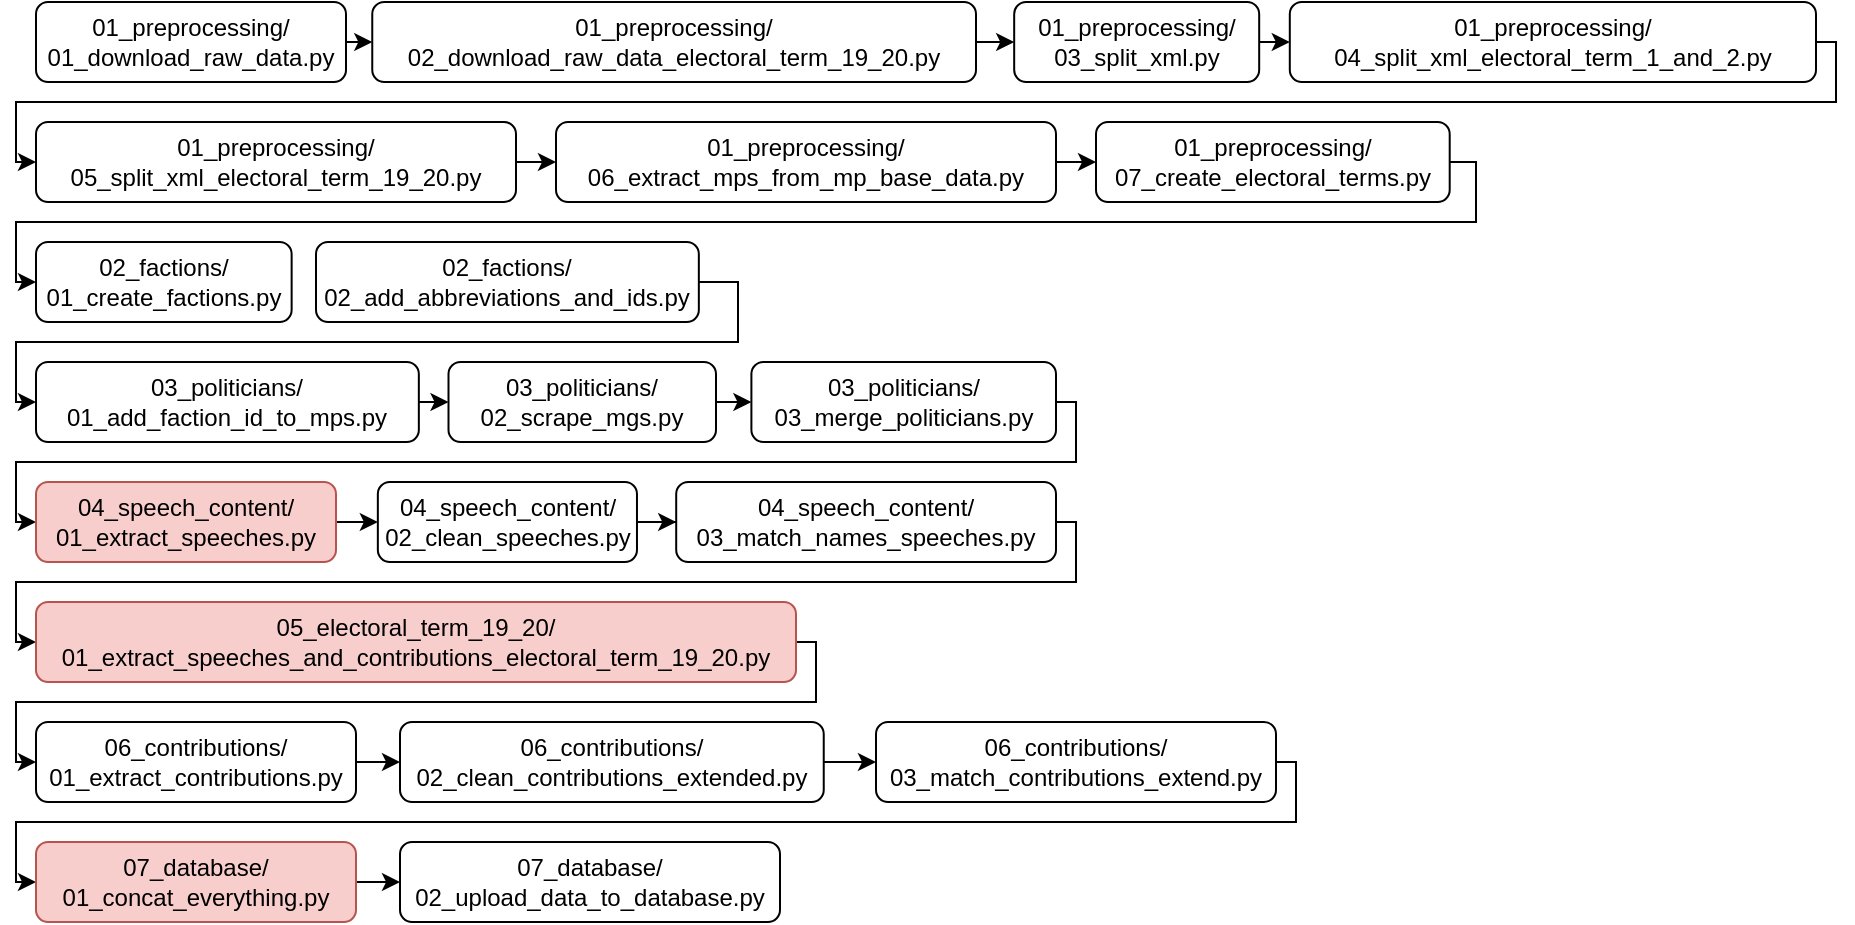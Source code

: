 <mxfile version="24.9.1">
  <diagram id="N46P--Eoy_d9tgk3Qrls" name="Page-1">
    <mxGraphModel dx="1026" dy="647" grid="1" gridSize="10" guides="1" tooltips="1" connect="1" arrows="1" fold="1" page="1" pageScale="1" pageWidth="827" pageHeight="1169" math="0" shadow="0">
      <root>
        <mxCell id="0" />
        <mxCell id="1" parent="0" />
        <mxCell id="Yy8UinuvtfsdmuhCIqNr-40" style="edgeStyle=orthogonalEdgeStyle;rounded=0;orthogonalLoop=1;jettySize=auto;html=1;exitX=1;exitY=0.5;exitDx=0;exitDy=0;entryX=0;entryY=0.5;entryDx=0;entryDy=0;" parent="1" source="Yy8UinuvtfsdmuhCIqNr-1" target="Yy8UinuvtfsdmuhCIqNr-2" edge="1">
          <mxGeometry relative="1" as="geometry" />
        </mxCell>
        <mxCell id="Yy8UinuvtfsdmuhCIqNr-1" value="01_preprocessing/&lt;br&gt;01_download_raw_data.py" style="rounded=1;whiteSpace=wrap;html=1;" parent="1" vertex="1">
          <mxGeometry x="20" y="20" width="155" height="40" as="geometry" />
        </mxCell>
        <mxCell id="Yy8UinuvtfsdmuhCIqNr-41" style="edgeStyle=orthogonalEdgeStyle;rounded=0;orthogonalLoop=1;jettySize=auto;html=1;exitX=1;exitY=0.5;exitDx=0;exitDy=0;entryX=0;entryY=0.5;entryDx=0;entryDy=0;" parent="1" source="Yy8UinuvtfsdmuhCIqNr-2" target="Yy8UinuvtfsdmuhCIqNr-4" edge="1">
          <mxGeometry relative="1" as="geometry" />
        </mxCell>
        <mxCell id="Yy8UinuvtfsdmuhCIqNr-2" value="01_preprocessing/&lt;br&gt;02_download_raw_data_electoral_term_19_20.py" style="rounded=1;whiteSpace=wrap;html=1;" parent="1" vertex="1">
          <mxGeometry x="188.13" y="20" width="301.87" height="40" as="geometry" />
        </mxCell>
        <mxCell id="Yy8UinuvtfsdmuhCIqNr-42" style="edgeStyle=orthogonalEdgeStyle;rounded=0;orthogonalLoop=1;jettySize=auto;html=1;exitX=1;exitY=0.5;exitDx=0;exitDy=0;entryX=0;entryY=0.5;entryDx=0;entryDy=0;" parent="1" source="Yy8UinuvtfsdmuhCIqNr-4" target="Yy8UinuvtfsdmuhCIqNr-5" edge="1">
          <mxGeometry relative="1" as="geometry" />
        </mxCell>
        <mxCell id="Yy8UinuvtfsdmuhCIqNr-4" value="01_preprocessing/&lt;br&gt;03_split_xml.py" style="rounded=1;whiteSpace=wrap;html=1;" parent="1" vertex="1">
          <mxGeometry x="509.09" y="20" width="122.5" height="40" as="geometry" />
        </mxCell>
        <mxCell id="Yy8UinuvtfsdmuhCIqNr-43" style="edgeStyle=orthogonalEdgeStyle;rounded=0;orthogonalLoop=1;jettySize=auto;html=1;exitX=1;exitY=0.5;exitDx=0;exitDy=0;entryX=0;entryY=0.5;entryDx=0;entryDy=0;" parent="1" source="Yy8UinuvtfsdmuhCIqNr-5" target="Yy8UinuvtfsdmuhCIqNr-9" edge="1">
          <mxGeometry relative="1" as="geometry">
            <Array as="points">
              <mxPoint x="920" y="40" />
              <mxPoint x="920" y="70" />
              <mxPoint x="10" y="70" />
              <mxPoint x="10" y="100" />
            </Array>
          </mxGeometry>
        </mxCell>
        <mxCell id="Yy8UinuvtfsdmuhCIqNr-5" value="01_preprocessing/&lt;br&gt;04_split_xml_electoral_term_1_and_2.py" style="rounded=1;whiteSpace=wrap;html=1;" parent="1" vertex="1">
          <mxGeometry x="646.9" y="20" width="263.1" height="40" as="geometry" />
        </mxCell>
        <mxCell id="Yy8UinuvtfsdmuhCIqNr-44" style="edgeStyle=orthogonalEdgeStyle;rounded=0;orthogonalLoop=1;jettySize=auto;html=1;exitX=1;exitY=0.5;exitDx=0;exitDy=0;entryX=0;entryY=0.5;entryDx=0;entryDy=0;" parent="1" source="Yy8UinuvtfsdmuhCIqNr-9" target="Yy8UinuvtfsdmuhCIqNr-11" edge="1">
          <mxGeometry relative="1" as="geometry" />
        </mxCell>
        <mxCell id="Yy8UinuvtfsdmuhCIqNr-9" value="01_preprocessing/&lt;br&gt;05_split_xml_electoral_term_19_20.py" style="rounded=1;whiteSpace=wrap;html=1;" parent="1" vertex="1">
          <mxGeometry x="20" y="80" width="240" height="40" as="geometry" />
        </mxCell>
        <mxCell id="Yy8UinuvtfsdmuhCIqNr-45" style="edgeStyle=orthogonalEdgeStyle;rounded=0;orthogonalLoop=1;jettySize=auto;html=1;exitX=1;exitY=0.5;exitDx=0;exitDy=0;entryX=0;entryY=0.5;entryDx=0;entryDy=0;" parent="1" source="Yy8UinuvtfsdmuhCIqNr-11" target="Yy8UinuvtfsdmuhCIqNr-13" edge="1">
          <mxGeometry relative="1" as="geometry">
            <mxPoint x="520" y="99.667" as="targetPoint" />
          </mxGeometry>
        </mxCell>
        <mxCell id="Yy8UinuvtfsdmuhCIqNr-11" value="01_preprocessing/&lt;br&gt;06_extract_mps_from_mp_base_data.py" style="rounded=1;whiteSpace=wrap;html=1;" parent="1" vertex="1">
          <mxGeometry x="280" y="80" width="250" height="40" as="geometry" />
        </mxCell>
        <mxCell id="Yy8UinuvtfsdmuhCIqNr-46" style="edgeStyle=orthogonalEdgeStyle;rounded=0;orthogonalLoop=1;jettySize=auto;html=1;exitX=1;exitY=0.5;exitDx=0;exitDy=0;entryX=0;entryY=0.5;entryDx=0;entryDy=0;" parent="1" source="Yy8UinuvtfsdmuhCIqNr-13" target="Yy8UinuvtfsdmuhCIqNr-15" edge="1">
          <mxGeometry relative="1" as="geometry">
            <Array as="points">
              <mxPoint x="740" y="100" />
              <mxPoint x="740" y="130" />
              <mxPoint x="10" y="130" />
              <mxPoint x="10" y="160" />
            </Array>
          </mxGeometry>
        </mxCell>
        <mxCell id="Yy8UinuvtfsdmuhCIqNr-13" value="01_preprocessing/&lt;br&gt;07_create_electoral_terms.py" style="rounded=1;whiteSpace=wrap;html=1;" parent="1" vertex="1">
          <mxGeometry x="550" y="80" width="176.85" height="40" as="geometry" />
        </mxCell>
        <mxCell id="Yy8UinuvtfsdmuhCIqNr-15" value="02_factions/&lt;br&gt;01_create_factions.py" style="rounded=1;whiteSpace=wrap;html=1;" parent="1" vertex="1">
          <mxGeometry x="20" y="140" width="127.82" height="40" as="geometry" />
        </mxCell>
        <mxCell id="Yy8UinuvtfsdmuhCIqNr-47" style="edgeStyle=orthogonalEdgeStyle;rounded=0;orthogonalLoop=1;jettySize=auto;html=1;exitX=1;exitY=0.5;exitDx=0;exitDy=0;entryX=0;entryY=0.5;entryDx=0;entryDy=0;" parent="1" source="Yy8UinuvtfsdmuhCIqNr-17" target="Yy8UinuvtfsdmuhCIqNr-19" edge="1">
          <mxGeometry relative="1" as="geometry">
            <Array as="points">
              <mxPoint x="371" y="160" />
              <mxPoint x="371" y="190" />
              <mxPoint x="10" y="190" />
              <mxPoint x="10" y="220" />
            </Array>
          </mxGeometry>
        </mxCell>
        <mxCell id="Yy8UinuvtfsdmuhCIqNr-17" value="02_factions/&lt;br&gt;02_add_abbreviations_and_ids.py" style="rounded=1;whiteSpace=wrap;html=1;" parent="1" vertex="1">
          <mxGeometry x="160.0" y="140" width="191.42" height="40" as="geometry" />
        </mxCell>
        <mxCell id="Yy8UinuvtfsdmuhCIqNr-48" style="edgeStyle=orthogonalEdgeStyle;rounded=0;orthogonalLoop=1;jettySize=auto;html=1;exitX=1;exitY=0.5;exitDx=0;exitDy=0;entryX=0;entryY=0.5;entryDx=0;entryDy=0;" parent="1" source="Yy8UinuvtfsdmuhCIqNr-19" target="Yy8UinuvtfsdmuhCIqNr-21" edge="1">
          <mxGeometry relative="1" as="geometry" />
        </mxCell>
        <mxCell id="Yy8UinuvtfsdmuhCIqNr-19" value="03_politicians/&lt;br&gt;01_add_faction_id_to_mps.py" style="rounded=1;whiteSpace=wrap;html=1;" parent="1" vertex="1">
          <mxGeometry x="20.0" y="200" width="191.42" height="40" as="geometry" />
        </mxCell>
        <mxCell id="Yy8UinuvtfsdmuhCIqNr-49" style="edgeStyle=orthogonalEdgeStyle;rounded=0;orthogonalLoop=1;jettySize=auto;html=1;exitX=1;exitY=0.5;exitDx=0;exitDy=0;entryX=0;entryY=0.5;entryDx=0;entryDy=0;" parent="1" source="Yy8UinuvtfsdmuhCIqNr-21" target="Yy8UinuvtfsdmuhCIqNr-23" edge="1">
          <mxGeometry relative="1" as="geometry" />
        </mxCell>
        <mxCell id="Yy8UinuvtfsdmuhCIqNr-21" value="03_politicians/&lt;br&gt;02_scrape_mgs.py" style="rounded=1;whiteSpace=wrap;html=1;" parent="1" vertex="1">
          <mxGeometry x="226.25" y="200" width="133.75" height="40" as="geometry" />
        </mxCell>
        <mxCell id="Yy8UinuvtfsdmuhCIqNr-50" style="edgeStyle=orthogonalEdgeStyle;rounded=0;orthogonalLoop=1;jettySize=auto;html=1;exitX=1;exitY=0.5;exitDx=0;exitDy=0;entryX=0;entryY=0.5;entryDx=0;entryDy=0;" parent="1" source="Yy8UinuvtfsdmuhCIqNr-23" target="Yy8UinuvtfsdmuhCIqNr-29" edge="1">
          <mxGeometry relative="1" as="geometry">
            <Array as="points">
              <mxPoint x="540" y="220" />
              <mxPoint x="540" y="250" />
              <mxPoint x="10" y="250" />
              <mxPoint x="10" y="280" />
            </Array>
            <mxPoint x="10" y="280" as="targetPoint" />
          </mxGeometry>
        </mxCell>
        <mxCell id="Yy8UinuvtfsdmuhCIqNr-23" value="03_politicians/&lt;br&gt;03_merge_politicians.py" style="rounded=1;whiteSpace=wrap;html=1;" parent="1" vertex="1">
          <mxGeometry x="377.7" y="200" width="152.3" height="40" as="geometry" />
        </mxCell>
        <mxCell id="Yy8UinuvtfsdmuhCIqNr-52" style="edgeStyle=orthogonalEdgeStyle;rounded=0;orthogonalLoop=1;jettySize=auto;html=1;exitX=1;exitY=0.5;exitDx=0;exitDy=0;" parent="1" source="Yy8UinuvtfsdmuhCIqNr-29" target="Yy8UinuvtfsdmuhCIqNr-31" edge="1">
          <mxGeometry relative="1" as="geometry" />
        </mxCell>
        <mxCell id="Yy8UinuvtfsdmuhCIqNr-29" value="04_speech_content/&lt;br&gt;01_extract_speeches.py" style="rounded=1;whiteSpace=wrap;html=1;fillColor=#f8cecc;strokeColor=#b85450;" parent="1" vertex="1">
          <mxGeometry x="20" y="260" width="150" height="40" as="geometry" />
        </mxCell>
        <mxCell id="Yy8UinuvtfsdmuhCIqNr-53" style="edgeStyle=orthogonalEdgeStyle;rounded=0;orthogonalLoop=1;jettySize=auto;html=1;exitX=1;exitY=0.5;exitDx=0;exitDy=0;" parent="1" source="Yy8UinuvtfsdmuhCIqNr-31" target="Yy8UinuvtfsdmuhCIqNr-33" edge="1">
          <mxGeometry relative="1" as="geometry" />
        </mxCell>
        <mxCell id="Yy8UinuvtfsdmuhCIqNr-31" value="04_speech_content/&lt;br&gt;02_clean_speeches.py" style="rounded=1;whiteSpace=wrap;html=1;" parent="1" vertex="1">
          <mxGeometry x="190.92" y="260" width="129.57" height="40" as="geometry" />
        </mxCell>
        <mxCell id="Yy8UinuvtfsdmuhCIqNr-54" style="edgeStyle=orthogonalEdgeStyle;rounded=0;orthogonalLoop=1;jettySize=auto;html=1;exitX=1;exitY=0.5;exitDx=0;exitDy=0;entryX=0;entryY=0.5;entryDx=0;entryDy=0;" parent="1" source="Yy8UinuvtfsdmuhCIqNr-33" target="Yy8UinuvtfsdmuhCIqNr-34" edge="1">
          <mxGeometry relative="1" as="geometry">
            <Array as="points">
              <mxPoint x="540" y="280" />
              <mxPoint x="540" y="310" />
              <mxPoint x="10" y="310" />
              <mxPoint x="10" y="340" />
            </Array>
          </mxGeometry>
        </mxCell>
        <mxCell id="Yy8UinuvtfsdmuhCIqNr-33" value="04_speech_content/&lt;br&gt;03_match_names_speeches.py" style="rounded=1;whiteSpace=wrap;html=1;" parent="1" vertex="1">
          <mxGeometry x="340.1" y="260" width="189.9" height="40" as="geometry" />
        </mxCell>
        <mxCell id="Yy8UinuvtfsdmuhCIqNr-55" style="edgeStyle=orthogonalEdgeStyle;rounded=0;orthogonalLoop=1;jettySize=auto;html=1;exitX=1;exitY=0.5;exitDx=0;exitDy=0;entryX=0;entryY=0.5;entryDx=0;entryDy=0;" parent="1" source="Yy8UinuvtfsdmuhCIqNr-34" target="Yy8UinuvtfsdmuhCIqNr-35" edge="1">
          <mxGeometry relative="1" as="geometry">
            <Array as="points">
              <mxPoint x="410" y="340" />
              <mxPoint x="410" y="370" />
              <mxPoint x="10" y="370" />
              <mxPoint x="10" y="400" />
            </Array>
          </mxGeometry>
        </mxCell>
        <mxCell id="Yy8UinuvtfsdmuhCIqNr-34" value="05_electoral_term_19_20/&lt;br&gt;01_extract_speeches_and_contributions_electoral_term_19_20.py" style="rounded=1;whiteSpace=wrap;html=1;fillColor=#f8cecc;strokeColor=#b85450;" parent="1" vertex="1">
          <mxGeometry x="20" y="320" width="380" height="40" as="geometry" />
        </mxCell>
        <mxCell id="Yy8UinuvtfsdmuhCIqNr-56" style="edgeStyle=orthogonalEdgeStyle;rounded=0;orthogonalLoop=1;jettySize=auto;html=1;exitX=1;exitY=0.5;exitDx=0;exitDy=0;" parent="1" source="Yy8UinuvtfsdmuhCIqNr-35" target="Yy8UinuvtfsdmuhCIqNr-36" edge="1">
          <mxGeometry relative="1" as="geometry" />
        </mxCell>
        <mxCell id="Yy8UinuvtfsdmuhCIqNr-35" value="06_contributions/&lt;br&gt;01_extract_contributions.py" style="rounded=1;whiteSpace=wrap;html=1;" parent="1" vertex="1">
          <mxGeometry x="20" y="380" width="160" height="40" as="geometry" />
        </mxCell>
        <mxCell id="Yy8UinuvtfsdmuhCIqNr-57" style="edgeStyle=orthogonalEdgeStyle;rounded=0;orthogonalLoop=1;jettySize=auto;html=1;exitX=1;exitY=0.5;exitDx=0;exitDy=0;" parent="1" source="Yy8UinuvtfsdmuhCIqNr-36" target="Yy8UinuvtfsdmuhCIqNr-37" edge="1">
          <mxGeometry relative="1" as="geometry" />
        </mxCell>
        <mxCell id="Yy8UinuvtfsdmuhCIqNr-36" value="06_contributions/&lt;br&gt;02_clean_contributions_extended.py" style="rounded=1;whiteSpace=wrap;html=1;" parent="1" vertex="1">
          <mxGeometry x="202" y="380" width="211.87" height="40" as="geometry" />
        </mxCell>
        <mxCell id="Yy8UinuvtfsdmuhCIqNr-58" style="edgeStyle=orthogonalEdgeStyle;rounded=0;orthogonalLoop=1;jettySize=auto;html=1;exitX=1;exitY=0.5;exitDx=0;exitDy=0;entryX=0;entryY=0.5;entryDx=0;entryDy=0;" parent="1" source="Yy8UinuvtfsdmuhCIqNr-37" target="Yy8UinuvtfsdmuhCIqNr-38" edge="1">
          <mxGeometry relative="1" as="geometry">
            <Array as="points">
              <mxPoint x="650" y="400" />
              <mxPoint x="650" y="430" />
              <mxPoint x="10" y="430" />
              <mxPoint x="10" y="460" />
            </Array>
          </mxGeometry>
        </mxCell>
        <mxCell id="Yy8UinuvtfsdmuhCIqNr-37" value="06_contributions/&lt;br&gt;03_match_contributions_extend.py" style="rounded=1;whiteSpace=wrap;html=1;" parent="1" vertex="1">
          <mxGeometry x="440" y="380" width="200" height="40" as="geometry" />
        </mxCell>
        <mxCell id="Yy8UinuvtfsdmuhCIqNr-59" style="edgeStyle=orthogonalEdgeStyle;rounded=0;orthogonalLoop=1;jettySize=auto;html=1;exitX=1;exitY=0.5;exitDx=0;exitDy=0;" parent="1" source="Yy8UinuvtfsdmuhCIqNr-38" target="Yy8UinuvtfsdmuhCIqNr-39" edge="1">
          <mxGeometry relative="1" as="geometry" />
        </mxCell>
        <mxCell id="Yy8UinuvtfsdmuhCIqNr-38" value="07_database/&lt;br&gt;01_concat_everything.py" style="rounded=1;whiteSpace=wrap;html=1;fillColor=#f8cecc;strokeColor=#b85450;" parent="1" vertex="1">
          <mxGeometry x="20" y="440" width="160" height="40" as="geometry" />
        </mxCell>
        <mxCell id="Yy8UinuvtfsdmuhCIqNr-39" value="07_database/&lt;br&gt;02_upload_data_to_database.py" style="rounded=1;whiteSpace=wrap;html=1;" parent="1" vertex="1">
          <mxGeometry x="202" y="440" width="190" height="40" as="geometry" />
        </mxCell>
      </root>
    </mxGraphModel>
  </diagram>
</mxfile>
